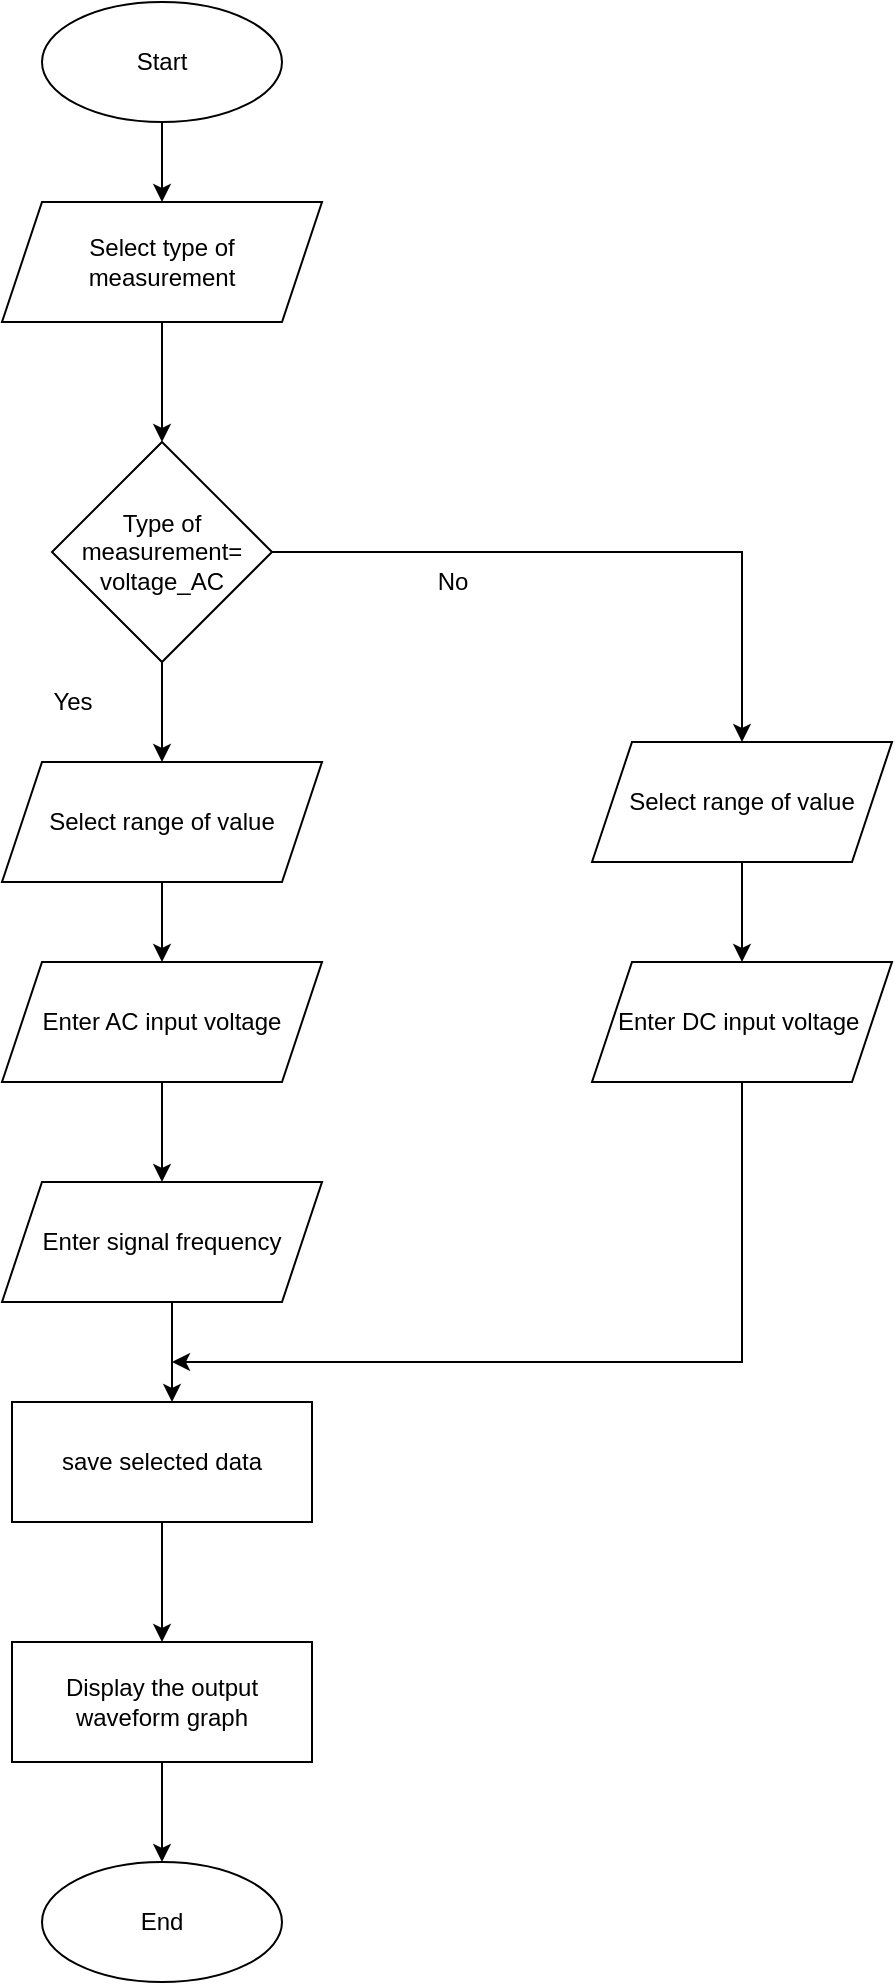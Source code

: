 <mxfile version="14.1.1" type="github">
  <diagram id="aPygmDnTVInkX0rZyRGf" name="Page-1">
    <mxGraphModel dx="1102" dy="525" grid="1" gridSize="10" guides="1" tooltips="1" connect="1" arrows="1" fold="1" page="1" pageScale="1" pageWidth="850" pageHeight="1100" math="0" shadow="0">
      <root>
        <mxCell id="0" />
        <mxCell id="1" parent="0" />
        <mxCell id="Zl9Ckwzt0fnOLs9ZbCe_-10" value="" style="edgeStyle=orthogonalEdgeStyle;rounded=0;orthogonalLoop=1;jettySize=auto;html=1;" parent="1" source="Zl9Ckwzt0fnOLs9ZbCe_-1" target="Zl9Ckwzt0fnOLs9ZbCe_-2" edge="1">
          <mxGeometry relative="1" as="geometry" />
        </mxCell>
        <mxCell id="Zl9Ckwzt0fnOLs9ZbCe_-1" value="Start" style="ellipse;whiteSpace=wrap;html=1;" parent="1" vertex="1">
          <mxGeometry x="305" y="20" width="120" height="60" as="geometry" />
        </mxCell>
        <mxCell id="Zl9Ckwzt0fnOLs9ZbCe_-11" value="" style="edgeStyle=orthogonalEdgeStyle;rounded=0;orthogonalLoop=1;jettySize=auto;html=1;" parent="1" source="Zl9Ckwzt0fnOLs9ZbCe_-2" target="Zl9Ckwzt0fnOLs9ZbCe_-3" edge="1">
          <mxGeometry relative="1" as="geometry" />
        </mxCell>
        <mxCell id="Zl9Ckwzt0fnOLs9ZbCe_-2" value="Select type of &lt;br&gt;measurement" style="shape=parallelogram;perimeter=parallelogramPerimeter;whiteSpace=wrap;html=1;fixedSize=1;" parent="1" vertex="1">
          <mxGeometry x="285" y="120" width="160" height="60" as="geometry" />
        </mxCell>
        <mxCell id="Zl9Ckwzt0fnOLs9ZbCe_-12" value="" style="edgeStyle=orthogonalEdgeStyle;rounded=0;orthogonalLoop=1;jettySize=auto;html=1;" parent="1" source="Zl9Ckwzt0fnOLs9ZbCe_-3" target="Zl9Ckwzt0fnOLs9ZbCe_-8" edge="1">
          <mxGeometry relative="1" as="geometry" />
        </mxCell>
        <mxCell id="Zl9Ckwzt0fnOLs9ZbCe_-16" style="edgeStyle=orthogonalEdgeStyle;rounded=0;orthogonalLoop=1;jettySize=auto;html=1;" parent="1" source="Zl9Ckwzt0fnOLs9ZbCe_-3" target="Zl9Ckwzt0fnOLs9ZbCe_-5" edge="1">
          <mxGeometry relative="1" as="geometry" />
        </mxCell>
        <mxCell id="Zl9Ckwzt0fnOLs9ZbCe_-3" value="Type of&lt;br&gt;measurement=&lt;br&gt;voltage_AC" style="rhombus;whiteSpace=wrap;html=1;" parent="1" vertex="1">
          <mxGeometry x="310" y="240" width="110" height="110" as="geometry" />
        </mxCell>
        <mxCell id="Zl9Ckwzt0fnOLs9ZbCe_-15" value="" style="edgeStyle=orthogonalEdgeStyle;rounded=0;orthogonalLoop=1;jettySize=auto;html=1;" parent="1" source="Zl9Ckwzt0fnOLs9ZbCe_-4" target="Zl9Ckwzt0fnOLs9ZbCe_-9" edge="1">
          <mxGeometry relative="1" as="geometry">
            <Array as="points">
              <mxPoint x="370" y="700" />
              <mxPoint x="370" y="700" />
            </Array>
          </mxGeometry>
        </mxCell>
        <mxCell id="Zl9Ckwzt0fnOLs9ZbCe_-4" value="Enter signal frequency" style="shape=parallelogram;perimeter=parallelogramPerimeter;whiteSpace=wrap;html=1;fixedSize=1;" parent="1" vertex="1">
          <mxGeometry x="285" y="610" width="160" height="60" as="geometry" />
        </mxCell>
        <mxCell id="Zl9Ckwzt0fnOLs9ZbCe_-17" value="" style="edgeStyle=orthogonalEdgeStyle;rounded=0;orthogonalLoop=1;jettySize=auto;html=1;" parent="1" source="Zl9Ckwzt0fnOLs9ZbCe_-5" target="Zl9Ckwzt0fnOLs9ZbCe_-6" edge="1">
          <mxGeometry relative="1" as="geometry" />
        </mxCell>
        <mxCell id="Zl9Ckwzt0fnOLs9ZbCe_-5" value="Select range of value" style="shape=parallelogram;perimeter=parallelogramPerimeter;whiteSpace=wrap;html=1;fixedSize=1;" parent="1" vertex="1">
          <mxGeometry x="580" y="390" width="150" height="60" as="geometry" />
        </mxCell>
        <mxCell id="Zl9Ckwzt0fnOLs9ZbCe_-18" style="edgeStyle=orthogonalEdgeStyle;rounded=0;orthogonalLoop=1;jettySize=auto;html=1;" parent="1" source="Zl9Ckwzt0fnOLs9ZbCe_-6" edge="1">
          <mxGeometry relative="1" as="geometry">
            <mxPoint x="370" y="700" as="targetPoint" />
            <Array as="points">
              <mxPoint x="655" y="680" />
              <mxPoint x="655" y="680" />
            </Array>
          </mxGeometry>
        </mxCell>
        <mxCell id="Zl9Ckwzt0fnOLs9ZbCe_-6" value="Enter DC input voltage&amp;nbsp;" style="shape=parallelogram;perimeter=parallelogramPerimeter;whiteSpace=wrap;html=1;fixedSize=1;" parent="1" vertex="1">
          <mxGeometry x="580" y="500" width="150" height="60" as="geometry" />
        </mxCell>
        <mxCell id="Zl9Ckwzt0fnOLs9ZbCe_-14" value="" style="edgeStyle=orthogonalEdgeStyle;rounded=0;orthogonalLoop=1;jettySize=auto;html=1;" parent="1" source="Zl9Ckwzt0fnOLs9ZbCe_-7" target="Zl9Ckwzt0fnOLs9ZbCe_-4" edge="1">
          <mxGeometry relative="1" as="geometry" />
        </mxCell>
        <mxCell id="Zl9Ckwzt0fnOLs9ZbCe_-7" value="Enter AC input voltage" style="shape=parallelogram;perimeter=parallelogramPerimeter;whiteSpace=wrap;html=1;fixedSize=1;" parent="1" vertex="1">
          <mxGeometry x="285" y="500" width="160" height="60" as="geometry" />
        </mxCell>
        <mxCell id="Zl9Ckwzt0fnOLs9ZbCe_-13" value="" style="edgeStyle=orthogonalEdgeStyle;rounded=0;orthogonalLoop=1;jettySize=auto;html=1;" parent="1" source="Zl9Ckwzt0fnOLs9ZbCe_-8" target="Zl9Ckwzt0fnOLs9ZbCe_-7" edge="1">
          <mxGeometry relative="1" as="geometry" />
        </mxCell>
        <mxCell id="Zl9Ckwzt0fnOLs9ZbCe_-8" value="Select range of value" style="shape=parallelogram;perimeter=parallelogramPerimeter;whiteSpace=wrap;html=1;fixedSize=1;" parent="1" vertex="1">
          <mxGeometry x="285" y="400" width="160" height="60" as="geometry" />
        </mxCell>
        <mxCell id="Zl9Ckwzt0fnOLs9ZbCe_-20" value="" style="edgeStyle=orthogonalEdgeStyle;rounded=0;orthogonalLoop=1;jettySize=auto;html=1;" parent="1" source="Zl9Ckwzt0fnOLs9ZbCe_-9" target="Zl9Ckwzt0fnOLs9ZbCe_-19" edge="1">
          <mxGeometry relative="1" as="geometry" />
        </mxCell>
        <mxCell id="Zl9Ckwzt0fnOLs9ZbCe_-9" value="save selected data" style="rounded=0;whiteSpace=wrap;html=1;" parent="1" vertex="1">
          <mxGeometry x="290" y="720" width="150" height="60" as="geometry" />
        </mxCell>
        <mxCell id="cGjhqfviz_3GE6bAkrPI-2" value="" style="edgeStyle=orthogonalEdgeStyle;rounded=0;orthogonalLoop=1;jettySize=auto;html=1;" edge="1" parent="1" source="Zl9Ckwzt0fnOLs9ZbCe_-19" target="cGjhqfviz_3GE6bAkrPI-1">
          <mxGeometry relative="1" as="geometry" />
        </mxCell>
        <mxCell id="Zl9Ckwzt0fnOLs9ZbCe_-19" value="Display the output waveform graph" style="rounded=0;whiteSpace=wrap;html=1;" parent="1" vertex="1">
          <mxGeometry x="290" y="840" width="150" height="60" as="geometry" />
        </mxCell>
        <mxCell id="Zl9Ckwzt0fnOLs9ZbCe_-21" value="Yes" style="text;html=1;align=center;verticalAlign=middle;resizable=0;points=[];autosize=1;" parent="1" vertex="1">
          <mxGeometry x="300" y="360" width="40" height="20" as="geometry" />
        </mxCell>
        <mxCell id="Zl9Ckwzt0fnOLs9ZbCe_-22" value="No" style="text;html=1;align=center;verticalAlign=middle;resizable=0;points=[];autosize=1;" parent="1" vertex="1">
          <mxGeometry x="495" y="300" width="30" height="20" as="geometry" />
        </mxCell>
        <mxCell id="cGjhqfviz_3GE6bAkrPI-1" value="End" style="ellipse;whiteSpace=wrap;html=1;" vertex="1" parent="1">
          <mxGeometry x="305" y="950" width="120" height="60" as="geometry" />
        </mxCell>
      </root>
    </mxGraphModel>
  </diagram>
</mxfile>
